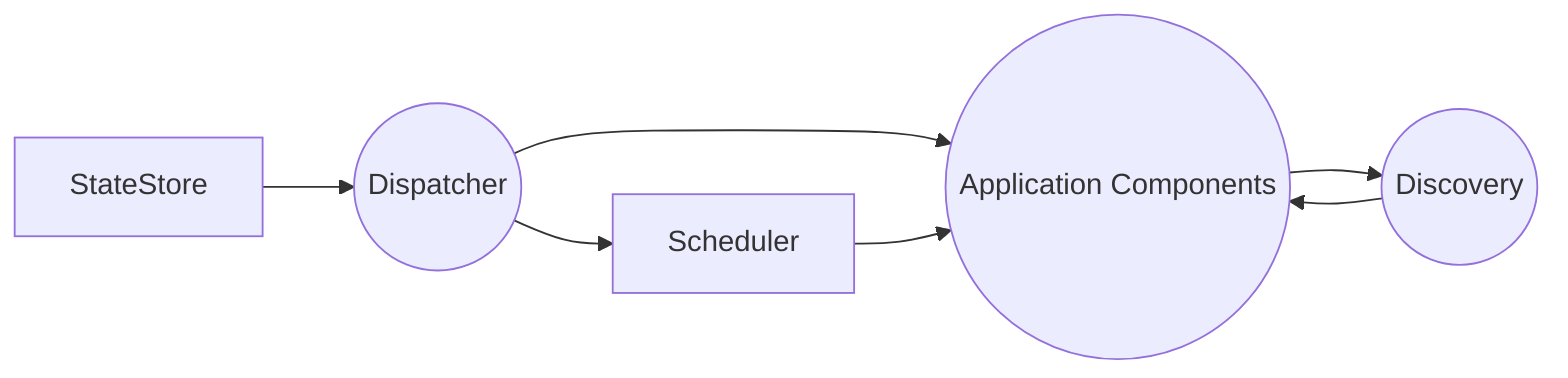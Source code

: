 graph LR;

	StateStore;
	Dispatcher((Dispatcher));
	Scheduler;
	Discovery((Discovery));
	Applications((Application Components));

	StateStore --> Dispatcher
	Dispatcher --> Scheduler
    Dispatcher --> Applications
	Scheduler --> Applications
	Applications --> Discovery
    Discovery --> Applications